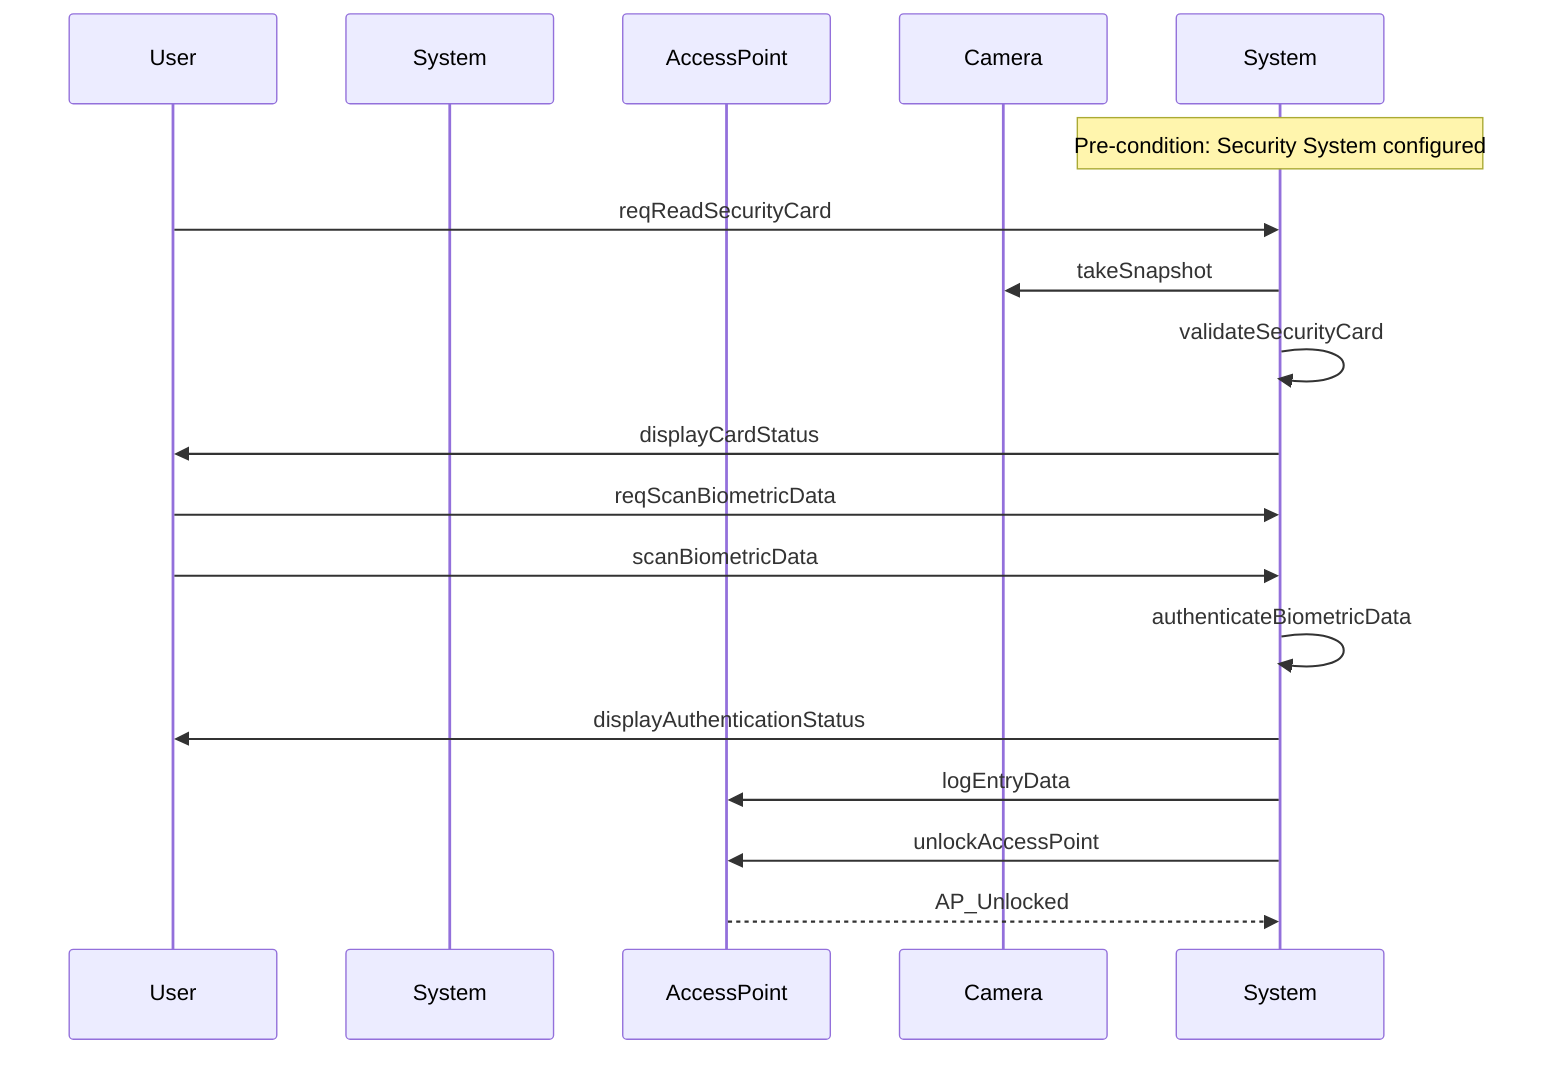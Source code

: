 sequenceDiagram
    %% Nominal scenario – Uc1 Control Entry
    participant User
    participant UC_Uc1ControlEntry as System
    participant AccessPoint
    participant Camera

    Note over System: Pre-condition: Security System configured

    User        ->> System      : reqReadSecurityCard
    System      ->> Camera      : takeSnapshot
    System      ->> System      : validateSecurityCard
    System      ->> User        : displayCardStatus

    User        ->> System      : reqScanBiometricData
    User        ->> System      : scanBiometricData
    System      ->> System      : authenticateBiometricData
    System      ->> User        : displayAuthenticationStatus

    System      ->> AccessPoint : logEntryData
    System      ->> AccessPoint : unlockAccessPoint
    AccessPoint -->> System      : AP_Unlocked
